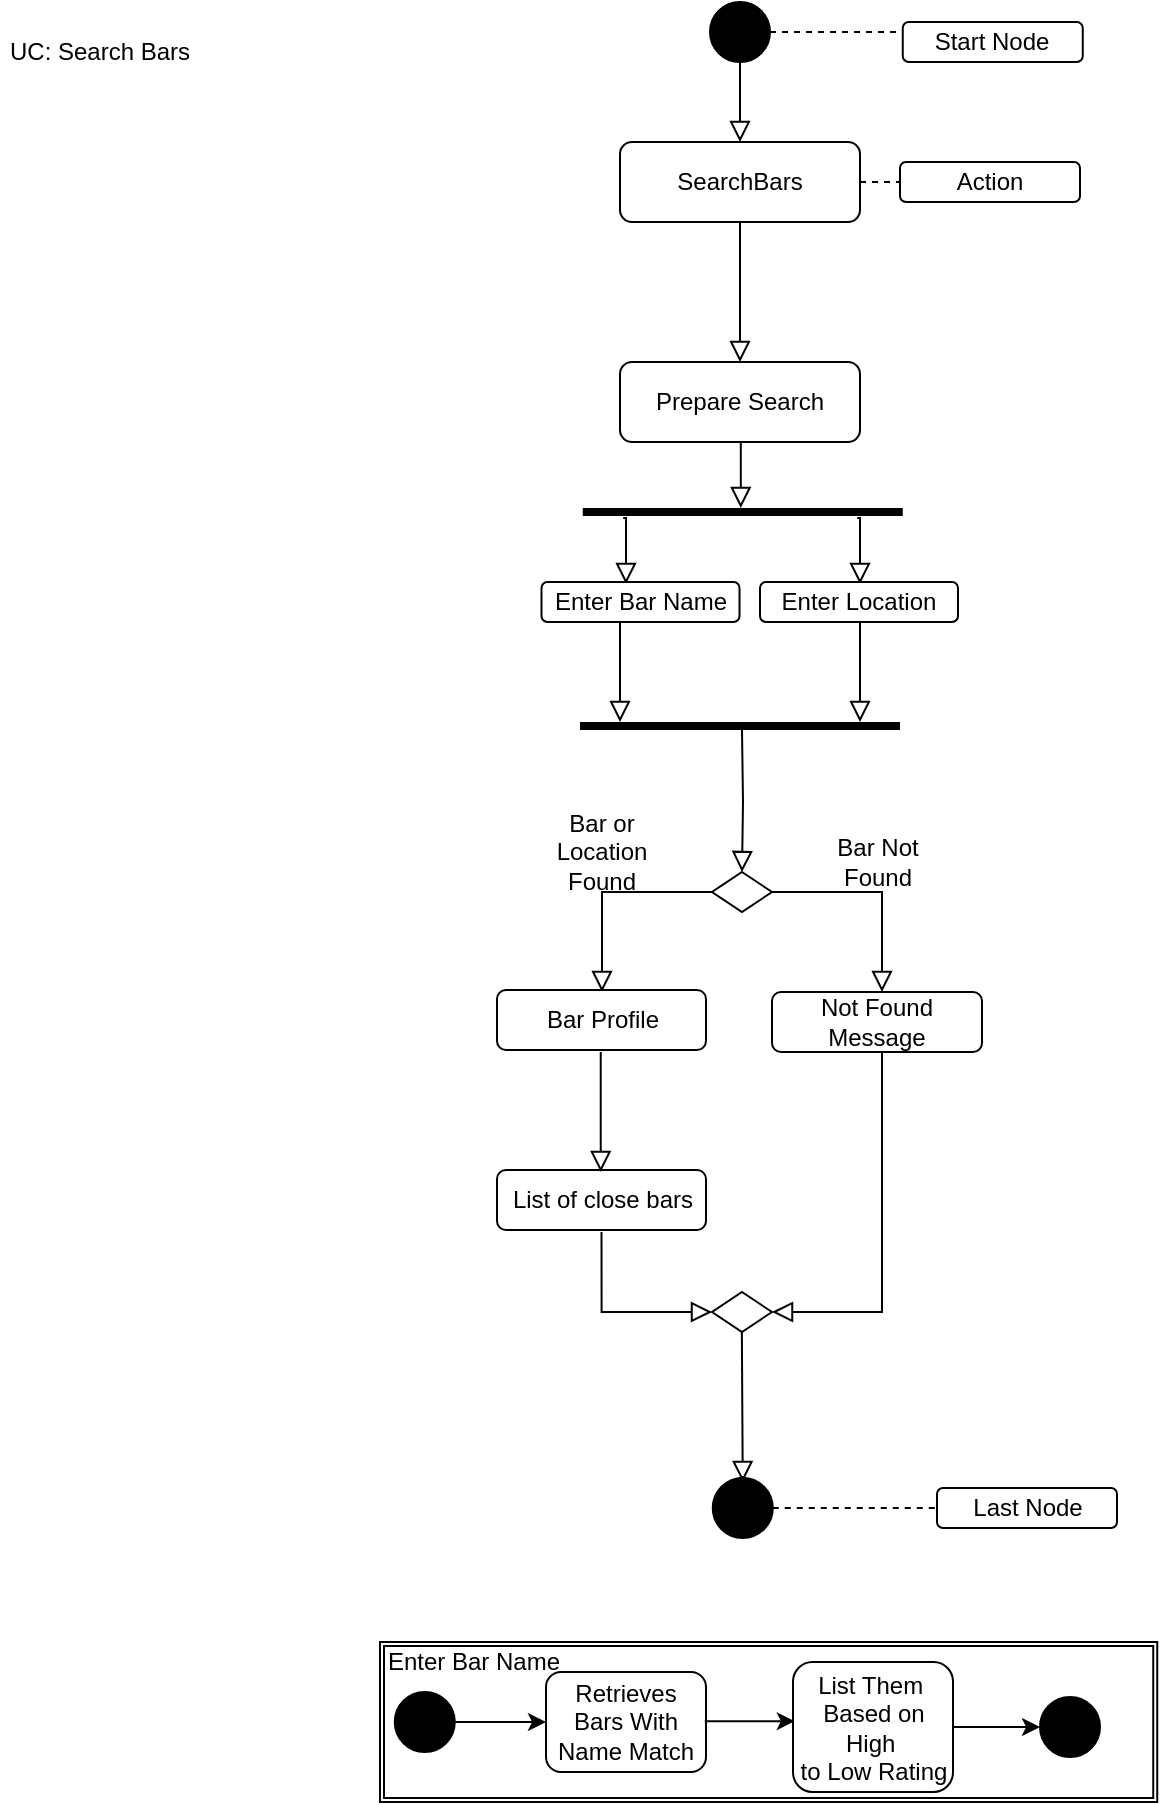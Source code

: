 <mxfile version="24.8.3">
  <diagram id="C5RBs43oDa-KdzZeNtuy" name="Page-1">
    <mxGraphModel dx="1229" dy="497" grid="1" gridSize="10" guides="1" tooltips="1" connect="1" arrows="1" fold="1" page="1" pageScale="1" pageWidth="827" pageHeight="1169" math="0" shadow="0">
      <root>
        <mxCell id="WIyWlLk6GJQsqaUBKTNV-0" />
        <mxCell id="WIyWlLk6GJQsqaUBKTNV-1" parent="WIyWlLk6GJQsqaUBKTNV-0" />
        <mxCell id="WIyWlLk6GJQsqaUBKTNV-2" value="" style="rounded=0;html=1;jettySize=auto;orthogonalLoop=1;fontSize=11;endArrow=block;endFill=0;endSize=8;strokeWidth=1;shadow=0;labelBackgroundColor=none;edgeStyle=orthogonalEdgeStyle;exitX=0.5;exitY=1;exitDx=0;exitDy=0;" parent="WIyWlLk6GJQsqaUBKTNV-1" source="WIyWlLk6GJQsqaUBKTNV-3" edge="1">
          <mxGeometry relative="1" as="geometry">
            <mxPoint x="414" y="140" as="sourcePoint" />
            <mxPoint x="380" y="180" as="targetPoint" />
          </mxGeometry>
        </mxCell>
        <mxCell id="WIyWlLk6GJQsqaUBKTNV-3" value="SearchBars" style="rounded=1;whiteSpace=wrap;html=1;fontSize=12;glass=0;strokeWidth=1;shadow=0;" parent="WIyWlLk6GJQsqaUBKTNV-1" vertex="1">
          <mxGeometry x="320" y="70" width="120" height="40" as="geometry" />
        </mxCell>
        <mxCell id="WIyWlLk6GJQsqaUBKTNV-4" value="" style="rounded=0;html=1;jettySize=auto;orthogonalLoop=1;fontSize=11;endArrow=block;endFill=0;endSize=8;strokeWidth=1;shadow=0;labelBackgroundColor=none;edgeStyle=orthogonalEdgeStyle;exitX=0.5;exitY=1;exitDx=0;exitDy=0;entryX=0.5;entryY=0;entryDx=0;entryDy=0;" parent="WIyWlLk6GJQsqaUBKTNV-1" target="zellWfx8bp-PRx_mP3lF-11" edge="1">
          <mxGeometry y="20" relative="1" as="geometry">
            <mxPoint as="offset" />
            <mxPoint x="381" y="364.0" as="sourcePoint" />
            <mxPoint x="381" y="424" as="targetPoint" />
          </mxGeometry>
        </mxCell>
        <mxCell id="WIyWlLk6GJQsqaUBKTNV-9" value="" style="edgeStyle=orthogonalEdgeStyle;rounded=0;html=1;jettySize=auto;orthogonalLoop=1;fontSize=11;endArrow=block;endFill=0;endSize=8;strokeWidth=1;shadow=0;labelBackgroundColor=none;exitX=0.5;exitY=1;exitDx=0;exitDy=0;" parent="WIyWlLk6GJQsqaUBKTNV-1" source="zellWfx8bp-PRx_mP3lF-11" edge="1">
          <mxGeometry y="10" relative="1" as="geometry">
            <mxPoint as="offset" />
            <mxPoint x="301" y="465" as="sourcePoint" />
            <mxPoint x="311" y="495" as="targetPoint" />
            <Array as="points">
              <mxPoint x="311" y="445" />
            </Array>
          </mxGeometry>
        </mxCell>
        <mxCell id="WIyWlLk6GJQsqaUBKTNV-11" value="Bar Profile" style="rounded=1;whiteSpace=wrap;html=1;fontSize=12;glass=0;strokeWidth=1;shadow=0;" parent="WIyWlLk6GJQsqaUBKTNV-1" vertex="1">
          <mxGeometry x="258.5" y="494" width="104.5" height="30" as="geometry" />
        </mxCell>
        <mxCell id="WIyWlLk6GJQsqaUBKTNV-12" value="Prepare Search" style="rounded=1;whiteSpace=wrap;html=1;fontSize=12;glass=0;strokeWidth=1;shadow=0;" parent="WIyWlLk6GJQsqaUBKTNV-1" vertex="1">
          <mxGeometry x="320" y="180" width="120" height="40" as="geometry" />
        </mxCell>
        <mxCell id="zellWfx8bp-PRx_mP3lF-0" value="" style="shape=waypoint;sketch=0;fillStyle=solid;size=6;pointerEvents=1;points=[];fillColor=none;resizable=0;rotatable=0;perimeter=centerPerimeter;snapToPoint=1;" vertex="1" parent="WIyWlLk6GJQsqaUBKTNV-1">
          <mxGeometry x="370" y="10" width="20" height="20" as="geometry" />
        </mxCell>
        <mxCell id="zellWfx8bp-PRx_mP3lF-3" value="Start Node" style="rounded=1;whiteSpace=wrap;html=1;fontSize=12;glass=0;strokeWidth=1;shadow=0;" vertex="1" parent="WIyWlLk6GJQsqaUBKTNV-1">
          <mxGeometry x="461.38" y="10" width="90" height="20" as="geometry" />
        </mxCell>
        <mxCell id="zellWfx8bp-PRx_mP3lF-5" value="" style="rounded=0;html=1;jettySize=auto;orthogonalLoop=1;fontSize=11;endArrow=block;endFill=0;endSize=8;strokeWidth=1;shadow=0;labelBackgroundColor=none;edgeStyle=orthogonalEdgeStyle;exitX=0.814;exitY=0.659;exitDx=0;exitDy=0;exitPerimeter=0;" edge="1" parent="WIyWlLk6GJQsqaUBKTNV-1" source="zellWfx8bp-PRx_mP3lF-0" target="WIyWlLk6GJQsqaUBKTNV-3">
          <mxGeometry relative="1" as="geometry">
            <mxPoint x="390" y="120" as="sourcePoint" />
            <mxPoint x="394" y="190" as="targetPoint" />
          </mxGeometry>
        </mxCell>
        <mxCell id="zellWfx8bp-PRx_mP3lF-7" value="Action" style="rounded=1;whiteSpace=wrap;html=1;fontSize=12;glass=0;strokeWidth=1;shadow=0;" vertex="1" parent="WIyWlLk6GJQsqaUBKTNV-1">
          <mxGeometry x="460" y="80" width="90" height="20" as="geometry" />
        </mxCell>
        <mxCell id="zellWfx8bp-PRx_mP3lF-9" value="" style="endArrow=none;dashed=1;html=1;rounded=0;exitX=1;exitY=0.5;exitDx=0;exitDy=0;entryX=0;entryY=0.5;entryDx=0;entryDy=0;" edge="1" parent="WIyWlLk6GJQsqaUBKTNV-1" source="WIyWlLk6GJQsqaUBKTNV-3" target="zellWfx8bp-PRx_mP3lF-7">
          <mxGeometry width="50" height="50" relative="1" as="geometry">
            <mxPoint x="350" y="180" as="sourcePoint" />
            <mxPoint x="400" y="130" as="targetPoint" />
          </mxGeometry>
        </mxCell>
        <mxCell id="zellWfx8bp-PRx_mP3lF-10" value="" style="endArrow=none;dashed=1;html=1;rounded=0;entryX=0;entryY=0.25;entryDx=0;entryDy=0;exitX=1;exitY=0.5;exitDx=0;exitDy=0;" edge="1" parent="WIyWlLk6GJQsqaUBKTNV-1" source="zellWfx8bp-PRx_mP3lF-49" target="zellWfx8bp-PRx_mP3lF-3">
          <mxGeometry width="50" height="50" relative="1" as="geometry">
            <mxPoint x="380" y="20" as="sourcePoint" />
            <mxPoint x="470" y="100" as="targetPoint" />
          </mxGeometry>
        </mxCell>
        <mxCell id="zellWfx8bp-PRx_mP3lF-11" value="" style="rhombus;whiteSpace=wrap;html=1;" vertex="1" parent="WIyWlLk6GJQsqaUBKTNV-1">
          <mxGeometry x="366" y="435" width="30" height="20" as="geometry" />
        </mxCell>
        <mxCell id="zellWfx8bp-PRx_mP3lF-12" value="" style="edgeStyle=orthogonalEdgeStyle;rounded=0;html=1;jettySize=auto;orthogonalLoop=1;fontSize=11;endArrow=block;endFill=0;endSize=8;strokeWidth=1;shadow=0;labelBackgroundColor=none;exitX=1;exitY=0.5;exitDx=0;exitDy=0;" edge="1" parent="WIyWlLk6GJQsqaUBKTNV-1" source="zellWfx8bp-PRx_mP3lF-11">
          <mxGeometry y="10" relative="1" as="geometry">
            <mxPoint as="offset" />
            <mxPoint x="411" y="455" as="sourcePoint" />
            <mxPoint x="451" y="495" as="targetPoint" />
            <Array as="points">
              <mxPoint x="451" y="445" />
            </Array>
          </mxGeometry>
        </mxCell>
        <mxCell id="zellWfx8bp-PRx_mP3lF-13" value="Not Found&lt;div&gt;Message&lt;/div&gt;" style="rounded=1;whiteSpace=wrap;html=1;fontSize=12;glass=0;strokeWidth=1;shadow=0;" vertex="1" parent="WIyWlLk6GJQsqaUBKTNV-1">
          <mxGeometry x="396" y="495" width="105" height="30" as="geometry" />
        </mxCell>
        <mxCell id="zellWfx8bp-PRx_mP3lF-15" value="List of close bars" style="rounded=1;whiteSpace=wrap;html=1;fontSize=12;glass=0;strokeWidth=1;shadow=0;" vertex="1" parent="WIyWlLk6GJQsqaUBKTNV-1">
          <mxGeometry x="258.5" y="584" width="104.5" height="30" as="geometry" />
        </mxCell>
        <mxCell id="zellWfx8bp-PRx_mP3lF-16" value="" style="rounded=0;html=1;jettySize=auto;orthogonalLoop=1;fontSize=11;endArrow=block;endFill=0;endSize=8;strokeWidth=1;shadow=0;labelBackgroundColor=none;edgeStyle=orthogonalEdgeStyle;exitX=0.5;exitY=1;exitDx=0;exitDy=0;" edge="1" parent="WIyWlLk6GJQsqaUBKTNV-1">
          <mxGeometry y="20" relative="1" as="geometry">
            <mxPoint as="offset" />
            <mxPoint x="310.37" y="525" as="sourcePoint" />
            <mxPoint x="310.37" y="585" as="targetPoint" />
          </mxGeometry>
        </mxCell>
        <mxCell id="zellWfx8bp-PRx_mP3lF-17" value="" style="edgeStyle=orthogonalEdgeStyle;rounded=0;html=1;jettySize=auto;orthogonalLoop=1;fontSize=11;endArrow=block;endFill=0;endSize=8;strokeWidth=1;shadow=0;labelBackgroundColor=none;exitX=0.5;exitY=1;exitDx=0;exitDy=0;entryX=0;entryY=0.5;entryDx=0;entryDy=0;" edge="1" parent="WIyWlLk6GJQsqaUBKTNV-1" target="zellWfx8bp-PRx_mP3lF-20">
          <mxGeometry y="10" relative="1" as="geometry">
            <mxPoint as="offset" />
            <mxPoint x="310.75" y="615" as="sourcePoint" />
            <mxPoint x="351" y="665" as="targetPoint" />
            <Array as="points">
              <mxPoint x="311" y="655" />
            </Array>
          </mxGeometry>
        </mxCell>
        <mxCell id="zellWfx8bp-PRx_mP3lF-20" value="" style="rhombus;whiteSpace=wrap;html=1;" vertex="1" parent="WIyWlLk6GJQsqaUBKTNV-1">
          <mxGeometry x="366" y="645" width="30" height="20" as="geometry" />
        </mxCell>
        <mxCell id="zellWfx8bp-PRx_mP3lF-21" value="" style="rounded=0;html=1;jettySize=auto;orthogonalLoop=1;fontSize=11;endArrow=block;endFill=0;endSize=8;strokeWidth=1;shadow=0;labelBackgroundColor=none;edgeStyle=orthogonalEdgeStyle;exitX=0.5;exitY=1;exitDx=0;exitDy=0;entryX=1;entryY=0.5;entryDx=0;entryDy=0;" edge="1" parent="WIyWlLk6GJQsqaUBKTNV-1" target="zellWfx8bp-PRx_mP3lF-20">
          <mxGeometry y="20" relative="1" as="geometry">
            <mxPoint as="offset" />
            <mxPoint x="451" y="525" as="sourcePoint" />
            <mxPoint x="451" y="665" as="targetPoint" />
            <Array as="points">
              <mxPoint x="451" y="655" />
            </Array>
          </mxGeometry>
        </mxCell>
        <mxCell id="zellWfx8bp-PRx_mP3lF-23" value="" style="shape=waypoint;sketch=0;fillStyle=solid;size=6;pointerEvents=1;points=[];fillColor=none;resizable=0;rotatable=0;perimeter=centerPerimeter;snapToPoint=1;" vertex="1" parent="WIyWlLk6GJQsqaUBKTNV-1">
          <mxGeometry x="371.38" y="730" width="20" height="20" as="geometry" />
        </mxCell>
        <mxCell id="zellWfx8bp-PRx_mP3lF-26" value="" style="rounded=0;html=1;jettySize=auto;orthogonalLoop=1;fontSize=11;endArrow=block;endFill=0;endSize=8;strokeWidth=1;shadow=0;labelBackgroundColor=none;edgeStyle=orthogonalEdgeStyle;exitX=0.5;exitY=1;exitDx=0;exitDy=0;" edge="1" parent="WIyWlLk6GJQsqaUBKTNV-1" target="zellWfx8bp-PRx_mP3lF-23">
          <mxGeometry y="20" relative="1" as="geometry">
            <mxPoint as="offset" />
            <mxPoint x="380.93" y="665" as="sourcePoint" />
            <mxPoint x="381" y="735" as="targetPoint" />
          </mxGeometry>
        </mxCell>
        <mxCell id="zellWfx8bp-PRx_mP3lF-27" value="Bar or Location Found" style="text;html=1;align=center;verticalAlign=middle;whiteSpace=wrap;rounded=0;" vertex="1" parent="WIyWlLk6GJQsqaUBKTNV-1">
          <mxGeometry x="280.75" y="410" width="60" height="30" as="geometry" />
        </mxCell>
        <mxCell id="zellWfx8bp-PRx_mP3lF-28" value="Bar Not Found" style="text;html=1;align=center;verticalAlign=middle;whiteSpace=wrap;rounded=0;" vertex="1" parent="WIyWlLk6GJQsqaUBKTNV-1">
          <mxGeometry x="418.5" y="415" width="60" height="30" as="geometry" />
        </mxCell>
        <mxCell id="zellWfx8bp-PRx_mP3lF-29" value="Last Node" style="rounded=1;whiteSpace=wrap;html=1;fontSize=12;glass=0;strokeWidth=1;shadow=0;" vertex="1" parent="WIyWlLk6GJQsqaUBKTNV-1">
          <mxGeometry x="478.5" y="743" width="90" height="20" as="geometry" />
        </mxCell>
        <mxCell id="zellWfx8bp-PRx_mP3lF-34" value="" style="line;strokeWidth=4;html=1;perimeter=backbonePerimeter;points=[];outlineConnect=0;" vertex="1" parent="WIyWlLk6GJQsqaUBKTNV-1">
          <mxGeometry x="301.38" y="250" width="160" height="10" as="geometry" />
        </mxCell>
        <mxCell id="zellWfx8bp-PRx_mP3lF-35" value="" style="rounded=0;html=1;jettySize=auto;orthogonalLoop=1;fontSize=11;endArrow=block;endFill=0;endSize=8;strokeWidth=1;shadow=0;labelBackgroundColor=none;edgeStyle=orthogonalEdgeStyle;exitX=0.5;exitY=1;exitDx=0;exitDy=0;" edge="1" parent="WIyWlLk6GJQsqaUBKTNV-1">
          <mxGeometry y="20" relative="1" as="geometry">
            <mxPoint as="offset" />
            <mxPoint x="379" y="220" as="sourcePoint" />
            <mxPoint x="380.4" y="253" as="targetPoint" />
          </mxGeometry>
        </mxCell>
        <mxCell id="zellWfx8bp-PRx_mP3lF-36" value="" style="rounded=0;html=1;jettySize=auto;orthogonalLoop=1;fontSize=11;endArrow=block;endFill=0;endSize=8;strokeWidth=1;shadow=0;labelBackgroundColor=none;edgeStyle=orthogonalEdgeStyle;exitX=0.5;exitY=1;exitDx=0;exitDy=0;" edge="1" parent="WIyWlLk6GJQsqaUBKTNV-1">
          <mxGeometry y="20" relative="1" as="geometry">
            <mxPoint as="offset" />
            <mxPoint x="438.6" y="258" as="sourcePoint" />
            <mxPoint x="440" y="291" as="targetPoint" />
          </mxGeometry>
        </mxCell>
        <mxCell id="zellWfx8bp-PRx_mP3lF-37" value="" style="rounded=0;html=1;jettySize=auto;orthogonalLoop=1;fontSize=11;endArrow=block;endFill=0;endSize=8;strokeWidth=1;shadow=0;labelBackgroundColor=none;edgeStyle=orthogonalEdgeStyle;exitX=0.5;exitY=1;exitDx=0;exitDy=0;" edge="1" parent="WIyWlLk6GJQsqaUBKTNV-1">
          <mxGeometry y="20" relative="1" as="geometry">
            <mxPoint as="offset" />
            <mxPoint x="321.6" y="258" as="sourcePoint" />
            <mxPoint x="323" y="291" as="targetPoint" />
          </mxGeometry>
        </mxCell>
        <mxCell id="zellWfx8bp-PRx_mP3lF-38" value="Enter Location" style="rounded=1;whiteSpace=wrap;html=1;fontSize=12;glass=0;strokeWidth=1;shadow=0;" vertex="1" parent="WIyWlLk6GJQsqaUBKTNV-1">
          <mxGeometry x="390" y="290" width="99" height="20" as="geometry" />
        </mxCell>
        <mxCell id="zellWfx8bp-PRx_mP3lF-39" value="Enter Bar Name" style="rounded=1;whiteSpace=wrap;html=1;fontSize=12;glass=0;strokeWidth=1;shadow=0;" vertex="1" parent="WIyWlLk6GJQsqaUBKTNV-1">
          <mxGeometry x="280.75" y="290" width="99" height="20" as="geometry" />
        </mxCell>
        <mxCell id="zellWfx8bp-PRx_mP3lF-40" value="" style="line;strokeWidth=4;html=1;perimeter=backbonePerimeter;points=[];outlineConnect=0;" vertex="1" parent="WIyWlLk6GJQsqaUBKTNV-1">
          <mxGeometry x="300" y="357" width="160" height="10" as="geometry" />
        </mxCell>
        <mxCell id="zellWfx8bp-PRx_mP3lF-41" value="" style="rounded=0;html=1;jettySize=auto;orthogonalLoop=1;fontSize=11;endArrow=block;endFill=0;endSize=8;strokeWidth=1;shadow=0;labelBackgroundColor=none;edgeStyle=orthogonalEdgeStyle;exitX=0.5;exitY=1;exitDx=0;exitDy=0;" edge="1" parent="WIyWlLk6GJQsqaUBKTNV-1">
          <mxGeometry y="20" relative="1" as="geometry">
            <mxPoint as="offset" />
            <mxPoint x="440" y="310" as="sourcePoint" />
            <mxPoint x="440" y="360" as="targetPoint" />
          </mxGeometry>
        </mxCell>
        <mxCell id="zellWfx8bp-PRx_mP3lF-43" value="" style="rounded=0;html=1;jettySize=auto;orthogonalLoop=1;fontSize=11;endArrow=block;endFill=0;endSize=8;strokeWidth=1;shadow=0;labelBackgroundColor=none;edgeStyle=orthogonalEdgeStyle;exitX=0.5;exitY=1;exitDx=0;exitDy=0;" edge="1" parent="WIyWlLk6GJQsqaUBKTNV-1">
          <mxGeometry y="20" relative="1" as="geometry">
            <mxPoint as="offset" />
            <mxPoint x="320" y="310" as="sourcePoint" />
            <mxPoint x="320" y="360" as="targetPoint" />
          </mxGeometry>
        </mxCell>
        <mxCell id="zellWfx8bp-PRx_mP3lF-44" value="" style="shape=ext;double=1;rounded=0;whiteSpace=wrap;html=1;" vertex="1" parent="WIyWlLk6GJQsqaUBKTNV-1">
          <mxGeometry x="200" y="820" width="388.62" height="80" as="geometry" />
        </mxCell>
        <mxCell id="zellWfx8bp-PRx_mP3lF-45" value="" style="endArrow=none;dashed=1;html=1;rounded=0;entryX=0;entryY=0.5;entryDx=0;entryDy=0;exitX=1;exitY=0.5;exitDx=0;exitDy=0;" edge="1" parent="WIyWlLk6GJQsqaUBKTNV-1" source="zellWfx8bp-PRx_mP3lF-48" target="zellWfx8bp-PRx_mP3lF-29">
          <mxGeometry width="50" height="50" relative="1" as="geometry">
            <mxPoint x="391.38" y="739.17" as="sourcePoint" />
            <mxPoint x="471.38" y="739.17" as="targetPoint" />
          </mxGeometry>
        </mxCell>
        <mxCell id="zellWfx8bp-PRx_mP3lF-47" value="" style="ellipse;shape=doubleEllipse;whiteSpace=wrap;html=1;aspect=fixed;fillColor=#000000;" vertex="1" parent="WIyWlLk6GJQsqaUBKTNV-1">
          <mxGeometry x="207.38" y="845" width="30" height="30" as="geometry" />
        </mxCell>
        <mxCell id="zellWfx8bp-PRx_mP3lF-48" value="" style="ellipse;shape=doubleEllipse;whiteSpace=wrap;html=1;aspect=fixed;fillColor=#000000;" vertex="1" parent="WIyWlLk6GJQsqaUBKTNV-1">
          <mxGeometry x="366.38" y="738" width="30" height="30" as="geometry" />
        </mxCell>
        <mxCell id="zellWfx8bp-PRx_mP3lF-49" value="" style="ellipse;shape=doubleEllipse;whiteSpace=wrap;html=1;aspect=fixed;fillColor=#000000;" vertex="1" parent="WIyWlLk6GJQsqaUBKTNV-1">
          <mxGeometry x="365" width="30" height="30" as="geometry" />
        </mxCell>
        <mxCell id="zellWfx8bp-PRx_mP3lF-50" value="" style="endArrow=classic;html=1;rounded=0;exitX=1;exitY=0.5;exitDx=0;exitDy=0;entryX=0;entryY=0.5;entryDx=0;entryDy=0;" edge="1" parent="WIyWlLk6GJQsqaUBKTNV-1" source="zellWfx8bp-PRx_mP3lF-47" target="zellWfx8bp-PRx_mP3lF-52">
          <mxGeometry width="50" height="50" relative="1" as="geometry">
            <mxPoint x="342.38" y="740" as="sourcePoint" />
            <mxPoint x="392.38" y="690" as="targetPoint" />
          </mxGeometry>
        </mxCell>
        <mxCell id="zellWfx8bp-PRx_mP3lF-52" value="Retrieves Bars With Name Match" style="rounded=1;whiteSpace=wrap;html=1;fontSize=12;glass=0;strokeWidth=1;shadow=0;" vertex="1" parent="WIyWlLk6GJQsqaUBKTNV-1">
          <mxGeometry x="283" y="835" width="80" height="50" as="geometry" />
        </mxCell>
        <mxCell id="zellWfx8bp-PRx_mP3lF-53" value="" style="endArrow=classic;html=1;rounded=0;exitX=1;exitY=0.5;exitDx=0;exitDy=0;entryX=0;entryY=0.5;entryDx=0;entryDy=0;" edge="1" parent="WIyWlLk6GJQsqaUBKTNV-1">
          <mxGeometry width="50" height="50" relative="1" as="geometry">
            <mxPoint x="362.38" y="859.57" as="sourcePoint" />
            <mxPoint x="407.38" y="859.57" as="targetPoint" />
          </mxGeometry>
        </mxCell>
        <mxCell id="zellWfx8bp-PRx_mP3lF-55" value="List Them&amp;nbsp; Based on High&amp;nbsp;&lt;div&gt;to Low Rating&lt;/div&gt;" style="rounded=1;whiteSpace=wrap;html=1;fontSize=12;glass=0;strokeWidth=1;shadow=0;" vertex="1" parent="WIyWlLk6GJQsqaUBKTNV-1">
          <mxGeometry x="406.5" y="830" width="80" height="65" as="geometry" />
        </mxCell>
        <mxCell id="zellWfx8bp-PRx_mP3lF-56" value="" style="endArrow=classic;html=1;rounded=0;entryX=0;entryY=0.5;entryDx=0;entryDy=0;exitX=1;exitY=0.5;exitDx=0;exitDy=0;" edge="1" parent="WIyWlLk6GJQsqaUBKTNV-1" source="zellWfx8bp-PRx_mP3lF-55" target="zellWfx8bp-PRx_mP3lF-57">
          <mxGeometry width="50" height="50" relative="1" as="geometry">
            <mxPoint x="490" y="860" as="sourcePoint" />
            <mxPoint x="529.38" y="859.68" as="targetPoint" />
          </mxGeometry>
        </mxCell>
        <mxCell id="zellWfx8bp-PRx_mP3lF-57" value="" style="ellipse;shape=doubleEllipse;whiteSpace=wrap;html=1;aspect=fixed;fillColor=#000000;" vertex="1" parent="WIyWlLk6GJQsqaUBKTNV-1">
          <mxGeometry x="530" y="847.5" width="30" height="30" as="geometry" />
        </mxCell>
        <mxCell id="zellWfx8bp-PRx_mP3lF-58" value="Enter Bar Name" style="text;html=1;align=center;verticalAlign=middle;whiteSpace=wrap;rounded=0;" vertex="1" parent="WIyWlLk6GJQsqaUBKTNV-1">
          <mxGeometry x="197" y="815" width="100" height="30" as="geometry" />
        </mxCell>
        <mxCell id="zellWfx8bp-PRx_mP3lF-59" value="UC: Search Bars" style="text;html=1;align=center;verticalAlign=middle;whiteSpace=wrap;rounded=0;" vertex="1" parent="WIyWlLk6GJQsqaUBKTNV-1">
          <mxGeometry x="10" y="10" width="100" height="30" as="geometry" />
        </mxCell>
      </root>
    </mxGraphModel>
  </diagram>
</mxfile>
